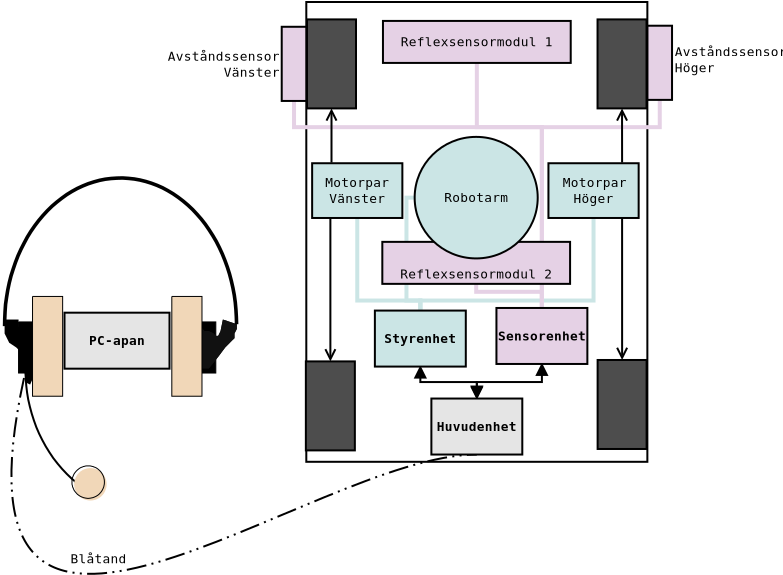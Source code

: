 <?xml version="1.0" encoding="UTF-8"?>
<dia:diagram xmlns:dia="http://www.lysator.liu.se/~alla/dia/">
  <dia:layer name="Background" visible="true" active="true">
    <dia:object type="Standard - Box" version="0" id="O0">
      <dia:attribute name="obj_pos">
        <dia:point val="22.275,2.704"/>
      </dia:attribute>
      <dia:attribute name="obj_bb">
        <dia:rectangle val="22.225,2.654;39.378,25.744"/>
      </dia:attribute>
      <dia:attribute name="elem_corner">
        <dia:point val="22.275,2.704"/>
      </dia:attribute>
      <dia:attribute name="elem_width">
        <dia:real val="17.053"/>
      </dia:attribute>
      <dia:attribute name="elem_height">
        <dia:real val="22.99"/>
      </dia:attribute>
      <dia:attribute name="show_background">
        <dia:boolean val="true"/>
      </dia:attribute>
    </dia:object>
    <dia:group>
      <dia:object type="Standard - ZigZagLine" version="1" id="O1">
        <dia:attribute name="obj_pos">
          <dia:point val="24.823,13.503"/>
        </dia:attribute>
        <dia:attribute name="obj_bb">
          <dia:rectangle val="24.723,13.403;28.077,18.233"/>
        </dia:attribute>
        <dia:attribute name="orth_points">
          <dia:point val="24.823,13.503"/>
          <dia:point val="24.823,17.631"/>
          <dia:point val="27.977,17.631"/>
          <dia:point val="27.977,18.133"/>
        </dia:attribute>
        <dia:attribute name="orth_orient">
          <dia:enum val="1"/>
          <dia:enum val="0"/>
          <dia:enum val="1"/>
        </dia:attribute>
        <dia:attribute name="autorouting">
          <dia:boolean val="false"/>
        </dia:attribute>
        <dia:attribute name="line_color">
          <dia:color val="#cbe5e5"/>
        </dia:attribute>
        <dia:attribute name="line_width">
          <dia:real val="0.2"/>
        </dia:attribute>
      </dia:object>
      <dia:object type="Standard - ZigZagLine" version="1" id="O2">
        <dia:attribute name="obj_pos">
          <dia:point val="27.693,12.487"/>
        </dia:attribute>
        <dia:attribute name="obj_bb">
          <dia:rectangle val="27.183,12.387;28.077,18.233"/>
        </dia:attribute>
        <dia:attribute name="orth_points">
          <dia:point val="27.693,12.487"/>
          <dia:point val="27.283,12.487"/>
          <dia:point val="27.283,17.631"/>
          <dia:point val="27.977,17.631"/>
          <dia:point val="27.977,18.133"/>
        </dia:attribute>
        <dia:attribute name="orth_orient">
          <dia:enum val="0"/>
          <dia:enum val="1"/>
          <dia:enum val="0"/>
          <dia:enum val="1"/>
        </dia:attribute>
        <dia:attribute name="autorouting">
          <dia:boolean val="false"/>
        </dia:attribute>
        <dia:attribute name="line_color">
          <dia:color val="#cbe5e5"/>
        </dia:attribute>
        <dia:attribute name="line_width">
          <dia:real val="0.2"/>
        </dia:attribute>
      </dia:object>
      <dia:object type="Standard - ZigZagLine" version="1" id="O3">
        <dia:attribute name="obj_pos">
          <dia:point val="36.637,13.503"/>
        </dia:attribute>
        <dia:attribute name="obj_bb">
          <dia:rectangle val="27.877,13.403;36.737,18.182"/>
        </dia:attribute>
        <dia:attribute name="orth_points">
          <dia:point val="36.637,13.503"/>
          <dia:point val="36.637,17.631"/>
          <dia:point val="27.977,17.631"/>
          <dia:point val="27.977,18.082"/>
        </dia:attribute>
        <dia:attribute name="orth_orient">
          <dia:enum val="1"/>
          <dia:enum val="0"/>
          <dia:enum val="1"/>
        </dia:attribute>
        <dia:attribute name="autorouting">
          <dia:boolean val="false"/>
        </dia:attribute>
        <dia:attribute name="line_color">
          <dia:color val="#cbe5e5"/>
        </dia:attribute>
        <dia:attribute name="line_width">
          <dia:real val="0.2"/>
        </dia:attribute>
      </dia:object>
    </dia:group>
    <dia:group>
      <dia:object type="Standard - ZigZagLine" version="1" id="O4">
        <dia:attribute name="obj_pos">
          <dia:point val="30.77,16.797"/>
        </dia:attribute>
        <dia:attribute name="obj_bb">
          <dia:rectangle val="30.67,16.697;34.155,18.102"/>
        </dia:attribute>
        <dia:attribute name="orth_points">
          <dia:point val="30.77,16.797"/>
          <dia:point val="30.77,17.195"/>
          <dia:point val="34.055,17.195"/>
          <dia:point val="34.055,18.002"/>
        </dia:attribute>
        <dia:attribute name="orth_orient">
          <dia:enum val="1"/>
          <dia:enum val="0"/>
          <dia:enum val="1"/>
        </dia:attribute>
        <dia:attribute name="autorouting">
          <dia:boolean val="false"/>
        </dia:attribute>
        <dia:attribute name="line_color">
          <dia:color val="#e5d1e5"/>
        </dia:attribute>
        <dia:attribute name="line_width">
          <dia:real val="0.2"/>
        </dia:attribute>
      </dia:object>
      <dia:object type="Standard - ZigZagLine" version="1" id="O5">
        <dia:attribute name="obj_pos">
          <dia:point val="30.802,5.75"/>
        </dia:attribute>
        <dia:attribute name="obj_bb">
          <dia:rectangle val="30.702,5.65;34.155,18.102"/>
        </dia:attribute>
        <dia:attribute name="orth_points">
          <dia:point val="30.802,5.75"/>
          <dia:point val="30.802,8.962"/>
          <dia:point val="34.055,8.962"/>
          <dia:point val="34.055,18.002"/>
        </dia:attribute>
        <dia:attribute name="orth_orient">
          <dia:enum val="1"/>
          <dia:enum val="0"/>
          <dia:enum val="1"/>
        </dia:attribute>
        <dia:attribute name="autorouting">
          <dia:boolean val="false"/>
        </dia:attribute>
        <dia:attribute name="line_color">
          <dia:color val="#e5d1e5"/>
        </dia:attribute>
        <dia:attribute name="line_width">
          <dia:real val="0.2"/>
        </dia:attribute>
      </dia:object>
      <dia:object type="Standard - ZigZagLine" version="1" id="O6">
        <dia:attribute name="obj_pos">
          <dia:point val="21.661,7.651"/>
        </dia:attribute>
        <dia:attribute name="obj_bb">
          <dia:rectangle val="21.561,7.551;34.155,18.102"/>
        </dia:attribute>
        <dia:attribute name="orth_points">
          <dia:point val="21.661,7.651"/>
          <dia:point val="21.661,8.962"/>
          <dia:point val="34.055,8.962"/>
          <dia:point val="34.055,18.002"/>
        </dia:attribute>
        <dia:attribute name="orth_orient">
          <dia:enum val="1"/>
          <dia:enum val="0"/>
          <dia:enum val="1"/>
        </dia:attribute>
        <dia:attribute name="autorouting">
          <dia:boolean val="false"/>
        </dia:attribute>
        <dia:attribute name="line_color">
          <dia:color val="#e5d1e5"/>
        </dia:attribute>
        <dia:attribute name="line_width">
          <dia:real val="0.2"/>
        </dia:attribute>
      </dia:object>
      <dia:object type="Standard - ZigZagLine" version="1" id="O7">
        <dia:attribute name="obj_pos">
          <dia:point val="39.948,7.598"/>
        </dia:attribute>
        <dia:attribute name="obj_bb">
          <dia:rectangle val="33.955,7.498;40.048,18.102"/>
        </dia:attribute>
        <dia:attribute name="orth_points">
          <dia:point val="39.948,7.598"/>
          <dia:point val="39.948,8.962"/>
          <dia:point val="34.055,8.962"/>
          <dia:point val="34.055,18.002"/>
        </dia:attribute>
        <dia:attribute name="orth_orient">
          <dia:enum val="1"/>
          <dia:enum val="0"/>
          <dia:enum val="1"/>
        </dia:attribute>
        <dia:attribute name="autorouting">
          <dia:boolean val="false"/>
        </dia:attribute>
        <dia:attribute name="line_color">
          <dia:color val="#e5d1e5"/>
        </dia:attribute>
        <dia:attribute name="line_width">
          <dia:real val="0.2"/>
        </dia:attribute>
      </dia:object>
    </dia:group>
    <dia:object type="Standard - Box" version="0" id="O8">
      <dia:attribute name="obj_pos">
        <dia:point val="22.31,3.574"/>
      </dia:attribute>
      <dia:attribute name="obj_bb">
        <dia:rectangle val="22.26,3.524;24.81,8.074"/>
      </dia:attribute>
      <dia:attribute name="elem_corner">
        <dia:point val="22.31,3.574"/>
      </dia:attribute>
      <dia:attribute name="elem_width">
        <dia:real val="2.45"/>
      </dia:attribute>
      <dia:attribute name="elem_height">
        <dia:real val="4.45"/>
      </dia:attribute>
      <dia:attribute name="inner_color">
        <dia:color val="#4d4d4d"/>
      </dia:attribute>
      <dia:attribute name="show_background">
        <dia:boolean val="true"/>
      </dia:attribute>
    </dia:object>
    <dia:object type="Standard - Box" version="0" id="O9">
      <dia:attribute name="obj_pos">
        <dia:point val="22.253,20.674"/>
      </dia:attribute>
      <dia:attribute name="obj_bb">
        <dia:rectangle val="22.203,20.624;24.753,25.174"/>
      </dia:attribute>
      <dia:attribute name="elem_corner">
        <dia:point val="22.253,20.674"/>
      </dia:attribute>
      <dia:attribute name="elem_width">
        <dia:real val="2.45"/>
      </dia:attribute>
      <dia:attribute name="elem_height">
        <dia:real val="4.45"/>
      </dia:attribute>
      <dia:attribute name="inner_color">
        <dia:color val="#4d4d4d"/>
      </dia:attribute>
      <dia:attribute name="show_background">
        <dia:boolean val="true"/>
      </dia:attribute>
    </dia:object>
    <dia:object type="Standard - Box" version="0" id="O10">
      <dia:attribute name="obj_pos">
        <dia:point val="36.837,3.574"/>
      </dia:attribute>
      <dia:attribute name="obj_bb">
        <dia:rectangle val="36.787,3.524;39.337,8.074"/>
      </dia:attribute>
      <dia:attribute name="elem_corner">
        <dia:point val="36.837,3.574"/>
      </dia:attribute>
      <dia:attribute name="elem_width">
        <dia:real val="2.45"/>
      </dia:attribute>
      <dia:attribute name="elem_height">
        <dia:real val="4.45"/>
      </dia:attribute>
      <dia:attribute name="inner_color">
        <dia:color val="#4d4d4d"/>
      </dia:attribute>
      <dia:attribute name="show_background">
        <dia:boolean val="true"/>
      </dia:attribute>
    </dia:object>
    <dia:object type="Standard - Box" version="0" id="O11">
      <dia:attribute name="obj_pos">
        <dia:point val="36.841,20.603"/>
      </dia:attribute>
      <dia:attribute name="obj_bb">
        <dia:rectangle val="36.791,20.553;39.341,25.103"/>
      </dia:attribute>
      <dia:attribute name="elem_corner">
        <dia:point val="36.841,20.603"/>
      </dia:attribute>
      <dia:attribute name="elem_width">
        <dia:real val="2.45"/>
      </dia:attribute>
      <dia:attribute name="elem_height">
        <dia:real val="4.45"/>
      </dia:attribute>
      <dia:attribute name="inner_color">
        <dia:color val="#4d4d4d"/>
      </dia:attribute>
      <dia:attribute name="show_background">
        <dia:boolean val="true"/>
      </dia:attribute>
    </dia:object>
    <dia:object type="Standard - ZigZagLine" version="1" id="O12">
      <dia:attribute name="obj_pos">
        <dia:point val="27.977,20.933"/>
      </dia:attribute>
      <dia:attribute name="obj_bb">
        <dia:rectangle val="27.646,20.871;31.133,22.542"/>
      </dia:attribute>
      <dia:attribute name="orth_points">
        <dia:point val="27.977,20.933"/>
        <dia:point val="27.977,21.706"/>
        <dia:point val="30.802,21.706"/>
        <dia:point val="30.802,22.48"/>
      </dia:attribute>
      <dia:attribute name="orth_orient">
        <dia:enum val="1"/>
        <dia:enum val="0"/>
        <dia:enum val="1"/>
      </dia:attribute>
      <dia:attribute name="autorouting">
        <dia:boolean val="true"/>
      </dia:attribute>
      <dia:attribute name="start_arrow">
        <dia:enum val="3"/>
      </dia:attribute>
      <dia:attribute name="start_arrow_length">
        <dia:real val="0.5"/>
      </dia:attribute>
      <dia:attribute name="start_arrow_width">
        <dia:real val="0.5"/>
      </dia:attribute>
      <dia:attribute name="end_arrow">
        <dia:enum val="3"/>
      </dia:attribute>
      <dia:attribute name="end_arrow_length">
        <dia:real val="0.5"/>
      </dia:attribute>
      <dia:attribute name="end_arrow_width">
        <dia:real val="0.5"/>
      </dia:attribute>
      <dia:connections>
        <dia:connection handle="0" to="O25" connection="6"/>
        <dia:connection handle="1" to="O35" connection="8"/>
      </dia:connections>
    </dia:object>
    <dia:object type="Standard - ZigZagLine" version="1" id="O13">
      <dia:attribute name="obj_pos">
        <dia:point val="34.055,20.802"/>
      </dia:attribute>
      <dia:attribute name="obj_bb">
        <dia:rectangle val="30.471,20.74;34.386,22.592"/>
      </dia:attribute>
      <dia:attribute name="orth_points">
        <dia:point val="34.055,20.802"/>
        <dia:point val="34.055,21.706"/>
        <dia:point val="30.802,21.706"/>
        <dia:point val="30.802,22.531"/>
      </dia:attribute>
      <dia:attribute name="orth_orient">
        <dia:enum val="1"/>
        <dia:enum val="0"/>
        <dia:enum val="1"/>
      </dia:attribute>
      <dia:attribute name="autorouting">
        <dia:boolean val="false"/>
      </dia:attribute>
      <dia:attribute name="start_arrow">
        <dia:enum val="3"/>
      </dia:attribute>
      <dia:attribute name="start_arrow_length">
        <dia:real val="0.5"/>
      </dia:attribute>
      <dia:attribute name="start_arrow_width">
        <dia:real val="0.5"/>
      </dia:attribute>
      <dia:attribute name="end_arrow">
        <dia:enum val="3"/>
      </dia:attribute>
      <dia:attribute name="end_arrow_length">
        <dia:real val="0.5"/>
      </dia:attribute>
      <dia:attribute name="end_arrow_width">
        <dia:real val="0.5"/>
      </dia:attribute>
      <dia:connections>
        <dia:connection handle="0" to="O37" connection="6"/>
        <dia:connection handle="1" to="O35" connection="1"/>
      </dia:connections>
    </dia:object>
    <dia:object type="Standard - Line" version="0" id="O14">
      <dia:attribute name="obj_pos">
        <dia:point val="38.065,10.735"/>
      </dia:attribute>
      <dia:attribute name="obj_bb">
        <dia:rectangle val="37.732,7.912;38.394,10.785"/>
      </dia:attribute>
      <dia:attribute name="conn_endpoints">
        <dia:point val="38.065,10.735"/>
        <dia:point val="38.062,8.024"/>
      </dia:attribute>
      <dia:attribute name="numcp">
        <dia:int val="1"/>
      </dia:attribute>
      <dia:attribute name="end_arrow">
        <dia:enum val="1"/>
      </dia:attribute>
      <dia:attribute name="end_arrow_length">
        <dia:real val="0.5"/>
      </dia:attribute>
      <dia:attribute name="end_arrow_width">
        <dia:real val="0.5"/>
      </dia:attribute>
      <dia:connections>
        <dia:connection handle="1" to="O10" connection="6"/>
      </dia:connections>
    </dia:object>
    <dia:object type="Standard - Line" version="0" id="O15">
      <dia:attribute name="obj_pos">
        <dia:point val="23.479,13.445"/>
      </dia:attribute>
      <dia:attribute name="obj_bb">
        <dia:rectangle val="23.148,13.395;23.809,20.786"/>
      </dia:attribute>
      <dia:attribute name="conn_endpoints">
        <dia:point val="23.479,13.445"/>
        <dia:point val="23.479,20.674"/>
      </dia:attribute>
      <dia:attribute name="numcp">
        <dia:int val="1"/>
      </dia:attribute>
      <dia:attribute name="end_arrow">
        <dia:enum val="1"/>
      </dia:attribute>
      <dia:attribute name="end_arrow_length">
        <dia:real val="0.5"/>
      </dia:attribute>
      <dia:attribute name="end_arrow_width">
        <dia:real val="0.5"/>
      </dia:attribute>
      <dia:connections>
        <dia:connection handle="1" to="O9" connection="1"/>
      </dia:connections>
    </dia:object>
    <dia:object type="Standard - Line" version="0" id="O16">
      <dia:attribute name="obj_pos">
        <dia:point val="38.065,12.703"/>
      </dia:attribute>
      <dia:attribute name="obj_bb">
        <dia:rectangle val="37.735,12.653;38.397,20.715"/>
      </dia:attribute>
      <dia:attribute name="conn_endpoints">
        <dia:point val="38.065,12.703"/>
        <dia:point val="38.066,20.603"/>
      </dia:attribute>
      <dia:attribute name="numcp">
        <dia:int val="1"/>
      </dia:attribute>
      <dia:attribute name="end_arrow">
        <dia:enum val="1"/>
      </dia:attribute>
      <dia:attribute name="end_arrow_length">
        <dia:real val="0.5"/>
      </dia:attribute>
      <dia:attribute name="end_arrow_width">
        <dia:real val="0.5"/>
      </dia:attribute>
      <dia:connections>
        <dia:connection handle="1" to="O11" connection="1"/>
      </dia:connections>
    </dia:object>
    <dia:group>
      <dia:object type="Standard - Box" version="0" id="O17">
        <dia:attribute name="obj_pos">
          <dia:point val="34.382,10.766"/>
        </dia:attribute>
        <dia:attribute name="obj_bb">
          <dia:rectangle val="34.332,10.716;38.943,13.553"/>
        </dia:attribute>
        <dia:attribute name="elem_corner">
          <dia:point val="34.382,10.766"/>
        </dia:attribute>
        <dia:attribute name="elem_width">
          <dia:real val="4.511"/>
        </dia:attribute>
        <dia:attribute name="elem_height">
          <dia:real val="2.737"/>
        </dia:attribute>
        <dia:attribute name="border_width">
          <dia:real val="0.1"/>
        </dia:attribute>
        <dia:attribute name="inner_color">
          <dia:color val="#cbe5e5"/>
        </dia:attribute>
        <dia:attribute name="show_background">
          <dia:boolean val="true"/>
        </dia:attribute>
      </dia:object>
      <dia:object type="Standard - Text" version="1" id="O18">
        <dia:attribute name="obj_pos">
          <dia:point val="36.637,12.134"/>
        </dia:attribute>
        <dia:attribute name="obj_bb">
          <dia:rectangle val="35.097,11.361;38.177,12.908"/>
        </dia:attribute>
        <dia:attribute name="text">
          <dia:composite type="text">
            <dia:attribute name="string">
              <dia:string>#Motorpar
Höger#</dia:string>
            </dia:attribute>
            <dia:attribute name="font">
              <dia:font family="monospace" style="0" name="Courier"/>
            </dia:attribute>
            <dia:attribute name="height">
              <dia:real val="0.8"/>
            </dia:attribute>
            <dia:attribute name="pos">
              <dia:point val="36.637,11.956"/>
            </dia:attribute>
            <dia:attribute name="color">
              <dia:color val="#000000"/>
            </dia:attribute>
            <dia:attribute name="alignment">
              <dia:enum val="1"/>
            </dia:attribute>
          </dia:composite>
        </dia:attribute>
        <dia:attribute name="valign">
          <dia:enum val="2"/>
        </dia:attribute>
        <dia:connections>
          <dia:connection handle="0" to="O17" connection="8"/>
        </dia:connections>
      </dia:object>
    </dia:group>
    <dia:group>
      <dia:object type="Standard - Box" version="0" id="O19">
        <dia:attribute name="obj_pos">
          <dia:point val="22.567,10.766"/>
        </dia:attribute>
        <dia:attribute name="obj_bb">
          <dia:rectangle val="22.517,10.716;27.128,13.553"/>
        </dia:attribute>
        <dia:attribute name="elem_corner">
          <dia:point val="22.567,10.766"/>
        </dia:attribute>
        <dia:attribute name="elem_width">
          <dia:real val="4.511"/>
        </dia:attribute>
        <dia:attribute name="elem_height">
          <dia:real val="2.737"/>
        </dia:attribute>
        <dia:attribute name="border_width">
          <dia:real val="0.1"/>
        </dia:attribute>
        <dia:attribute name="inner_color">
          <dia:color val="#cbe5e5"/>
        </dia:attribute>
        <dia:attribute name="show_background">
          <dia:boolean val="true"/>
        </dia:attribute>
      </dia:object>
      <dia:object type="Standard - Text" version="1" id="O20">
        <dia:attribute name="obj_pos">
          <dia:point val="24.823,12.134"/>
        </dia:attribute>
        <dia:attribute name="obj_bb">
          <dia:rectangle val="23.283,11.361;26.363,12.908"/>
        </dia:attribute>
        <dia:attribute name="text">
          <dia:composite type="text">
            <dia:attribute name="string">
              <dia:string>#Motorpar
Vänster#</dia:string>
            </dia:attribute>
            <dia:attribute name="font">
              <dia:font family="monospace" style="0" name="Courier"/>
            </dia:attribute>
            <dia:attribute name="height">
              <dia:real val="0.8"/>
            </dia:attribute>
            <dia:attribute name="pos">
              <dia:point val="24.823,11.956"/>
            </dia:attribute>
            <dia:attribute name="color">
              <dia:color val="#000000"/>
            </dia:attribute>
            <dia:attribute name="alignment">
              <dia:enum val="1"/>
            </dia:attribute>
          </dia:composite>
        </dia:attribute>
        <dia:attribute name="valign">
          <dia:enum val="2"/>
        </dia:attribute>
        <dia:connections>
          <dia:connection handle="0" to="O19" connection="8"/>
        </dia:connections>
      </dia:object>
    </dia:group>
    <dia:group>
      <dia:object type="Standard - Box" version="0" id="O21">
        <dia:attribute name="obj_pos">
          <dia:point val="26.108,3.65"/>
        </dia:attribute>
        <dia:attribute name="obj_bb">
          <dia:rectangle val="26.058,3.6;35.546,5.8"/>
        </dia:attribute>
        <dia:attribute name="elem_corner">
          <dia:point val="26.108,3.65"/>
        </dia:attribute>
        <dia:attribute name="elem_width">
          <dia:real val="9.388"/>
        </dia:attribute>
        <dia:attribute name="elem_height">
          <dia:real val="2.1"/>
        </dia:attribute>
        <dia:attribute name="border_width">
          <dia:real val="0.1"/>
        </dia:attribute>
        <dia:attribute name="inner_color">
          <dia:color val="#e5d1e5"/>
        </dia:attribute>
        <dia:attribute name="show_background">
          <dia:boolean val="true"/>
        </dia:attribute>
      </dia:object>
      <dia:object type="Standard - Text" version="1" id="O22">
        <dia:attribute name="obj_pos">
          <dia:point val="30.802,4.7"/>
        </dia:attribute>
        <dia:attribute name="obj_bb">
          <dia:rectangle val="27.144,4.326;34.459,5.074"/>
        </dia:attribute>
        <dia:attribute name="text">
          <dia:composite type="text">
            <dia:attribute name="string">
              <dia:string>#Reflexsensormodul 1#</dia:string>
            </dia:attribute>
            <dia:attribute name="font">
              <dia:font family="monospace" style="0" name="Courier"/>
            </dia:attribute>
            <dia:attribute name="height">
              <dia:real val="0.8"/>
            </dia:attribute>
            <dia:attribute name="pos">
              <dia:point val="30.802,4.921"/>
            </dia:attribute>
            <dia:attribute name="color">
              <dia:color val="#000000"/>
            </dia:attribute>
            <dia:attribute name="alignment">
              <dia:enum val="1"/>
            </dia:attribute>
          </dia:composite>
        </dia:attribute>
        <dia:attribute name="valign">
          <dia:enum val="2"/>
        </dia:attribute>
        <dia:connections>
          <dia:connection handle="0" to="O21" connection="8"/>
        </dia:connections>
      </dia:object>
    </dia:group>
    <dia:group>
      <dia:object type="Standard - Box" version="0" id="O23">
        <dia:attribute name="obj_pos">
          <dia:point val="39.333,3.89"/>
        </dia:attribute>
        <dia:attribute name="obj_bb">
          <dia:rectangle val="39.283,3.84;40.613,7.648"/>
        </dia:attribute>
        <dia:attribute name="elem_corner">
          <dia:point val="39.333,3.89"/>
        </dia:attribute>
        <dia:attribute name="elem_width">
          <dia:real val="1.229"/>
        </dia:attribute>
        <dia:attribute name="elem_height">
          <dia:real val="3.708"/>
        </dia:attribute>
        <dia:attribute name="border_width">
          <dia:real val="0.1"/>
        </dia:attribute>
        <dia:attribute name="inner_color">
          <dia:color val="#e5d1e5"/>
        </dia:attribute>
        <dia:attribute name="show_background">
          <dia:boolean val="true"/>
        </dia:attribute>
      </dia:object>
      <dia:object type="Standard - Text" version="1" id="O24">
        <dia:attribute name="obj_pos">
          <dia:point val="40.701,5.417"/>
        </dia:attribute>
        <dia:attribute name="obj_bb">
          <dia:rectangle val="40.701,4.822;46.091,6.37"/>
        </dia:attribute>
        <dia:attribute name="text">
          <dia:composite type="text">
            <dia:attribute name="string">
              <dia:string>#Avståndssensor
Höger#</dia:string>
            </dia:attribute>
            <dia:attribute name="font">
              <dia:font family="monospace" style="0" name="Courier"/>
            </dia:attribute>
            <dia:attribute name="height">
              <dia:real val="0.8"/>
            </dia:attribute>
            <dia:attribute name="pos">
              <dia:point val="40.701,5.417"/>
            </dia:attribute>
            <dia:attribute name="color">
              <dia:color val="#000000"/>
            </dia:attribute>
            <dia:attribute name="alignment">
              <dia:enum val="0"/>
            </dia:attribute>
          </dia:composite>
        </dia:attribute>
        <dia:attribute name="valign">
          <dia:enum val="3"/>
        </dia:attribute>
      </dia:object>
    </dia:group>
    <dia:group>
      <dia:object type="Standard - Box" version="0" id="O25">
        <dia:attribute name="obj_pos">
          <dia:point val="25.704,18.133"/>
        </dia:attribute>
        <dia:attribute name="obj_bb">
          <dia:rectangle val="25.654,18.082;30.3,20.983"/>
        </dia:attribute>
        <dia:attribute name="elem_corner">
          <dia:point val="25.704,18.133"/>
        </dia:attribute>
        <dia:attribute name="elem_width">
          <dia:real val="4.546"/>
        </dia:attribute>
        <dia:attribute name="elem_height">
          <dia:real val="2.8"/>
        </dia:attribute>
        <dia:attribute name="border_width">
          <dia:real val="0.1"/>
        </dia:attribute>
        <dia:attribute name="inner_color">
          <dia:color val="#cbe5e5"/>
        </dia:attribute>
        <dia:attribute name="show_background">
          <dia:boolean val="true"/>
        </dia:attribute>
      </dia:object>
      <dia:object type="Standard - Text" version="1" id="O26">
        <dia:attribute name="obj_pos">
          <dia:point val="27.977,19.532"/>
        </dia:attribute>
        <dia:attribute name="obj_bb">
          <dia:rectangle val="26.244,19.159;29.709,19.906"/>
        </dia:attribute>
        <dia:attribute name="text">
          <dia:composite type="text">
            <dia:attribute name="string">
              <dia:string>#Styrenhet#</dia:string>
            </dia:attribute>
            <dia:attribute name="font">
              <dia:font family="monospace" style="80" name="Courier-Bold"/>
            </dia:attribute>
            <dia:attribute name="height">
              <dia:real val="0.8"/>
            </dia:attribute>
            <dia:attribute name="pos">
              <dia:point val="27.977,19.754"/>
            </dia:attribute>
            <dia:attribute name="color">
              <dia:color val="#000000"/>
            </dia:attribute>
            <dia:attribute name="alignment">
              <dia:enum val="1"/>
            </dia:attribute>
          </dia:composite>
        </dia:attribute>
        <dia:attribute name="valign">
          <dia:enum val="2"/>
        </dia:attribute>
        <dia:connections>
          <dia:connection handle="0" to="O25" connection="8"/>
        </dia:connections>
      </dia:object>
    </dia:group>
    <dia:object type="Standard - Box" version="0" id="O27">
      <dia:attribute name="obj_pos">
        <dia:point val="10.185,18.238"/>
      </dia:attribute>
      <dia:attribute name="obj_bb">
        <dia:rectangle val="10.135,18.188;15.485,21.088"/>
      </dia:attribute>
      <dia:attribute name="elem_corner">
        <dia:point val="10.185,18.238"/>
      </dia:attribute>
      <dia:attribute name="elem_width">
        <dia:real val="5.25"/>
      </dia:attribute>
      <dia:attribute name="elem_height">
        <dia:real val="2.8"/>
      </dia:attribute>
      <dia:attribute name="inner_color">
        <dia:color val="#e5e5e5"/>
      </dia:attribute>
      <dia:attribute name="show_background">
        <dia:boolean val="true"/>
      </dia:attribute>
    </dia:object>
    <dia:object type="Standard - Text" version="1" id="O28">
      <dia:attribute name="obj_pos">
        <dia:point val="12.81,19.638"/>
      </dia:attribute>
      <dia:attribute name="obj_bb">
        <dia:rectangle val="11.463,19.264;14.158,20.011"/>
      </dia:attribute>
      <dia:attribute name="text">
        <dia:composite type="text">
          <dia:attribute name="string">
            <dia:string>#PC-apan#</dia:string>
          </dia:attribute>
          <dia:attribute name="font">
            <dia:font family="monospace" style="80" name="Courier-Bold"/>
          </dia:attribute>
          <dia:attribute name="height">
            <dia:real val="0.8"/>
          </dia:attribute>
          <dia:attribute name="pos">
            <dia:point val="12.81,19.859"/>
          </dia:attribute>
          <dia:attribute name="color">
            <dia:color val="#000000"/>
          </dia:attribute>
          <dia:attribute name="alignment">
            <dia:enum val="1"/>
          </dia:attribute>
        </dia:composite>
      </dia:attribute>
      <dia:attribute name="valign">
        <dia:enum val="2"/>
      </dia:attribute>
      <dia:connections>
        <dia:connection handle="0" to="O27" connection="8"/>
      </dia:connections>
    </dia:object>
    <dia:object type="Standard - Line" version="0" id="O29">
      <dia:attribute name="obj_pos">
        <dia:point val="23.535,10.733"/>
      </dia:attribute>
      <dia:attribute name="obj_bb">
        <dia:rectangle val="23.204,7.912;23.866,10.783"/>
      </dia:attribute>
      <dia:attribute name="conn_endpoints">
        <dia:point val="23.535,10.733"/>
        <dia:point val="23.535,8.024"/>
      </dia:attribute>
      <dia:attribute name="numcp">
        <dia:int val="1"/>
      </dia:attribute>
      <dia:attribute name="end_arrow">
        <dia:enum val="1"/>
      </dia:attribute>
      <dia:attribute name="end_arrow_length">
        <dia:real val="0.5"/>
      </dia:attribute>
      <dia:attribute name="end_arrow_width">
        <dia:real val="0.5"/>
      </dia:attribute>
      <dia:connections>
        <dia:connection handle="1" to="O8" connection="6"/>
      </dia:connections>
    </dia:object>
    <dia:object type="Cisco - Headphones" version="1" id="O30">
      <dia:attribute name="obj_pos">
        <dia:point val="7.19,11.503"/>
      </dia:attribute>
      <dia:attribute name="obj_bb">
        <dia:rectangle val="7.1,11.413;18.879,27.663"/>
      </dia:attribute>
      <dia:attribute name="meta">
        <dia:composite type="dict"/>
      </dia:attribute>
      <dia:attribute name="elem_corner">
        <dia:point val="7.19,11.503"/>
      </dia:attribute>
      <dia:attribute name="elem_width">
        <dia:real val="11.613"/>
      </dia:attribute>
      <dia:attribute name="elem_height">
        <dia:real val="16.126"/>
      </dia:attribute>
      <dia:attribute name="line_width">
        <dia:real val="0.1"/>
      </dia:attribute>
      <dia:attribute name="line_colour">
        <dia:color val="#000000"/>
      </dia:attribute>
      <dia:attribute name="fill_colour">
        <dia:color val="#e5e5e5"/>
      </dia:attribute>
      <dia:attribute name="show_background">
        <dia:boolean val="true"/>
      </dia:attribute>
      <dia:attribute name="line_style">
        <dia:enum val="0"/>
        <dia:real val="1"/>
      </dia:attribute>
      <dia:attribute name="flip_horizontal">
        <dia:boolean val="false"/>
      </dia:attribute>
      <dia:attribute name="flip_vertical">
        <dia:boolean val="false"/>
      </dia:attribute>
      <dia:attribute name="subscale">
        <dia:real val="1"/>
      </dia:attribute>
    </dia:object>
    <dia:object type="Standard - BezierLine" version="0" id="O31">
      <dia:attribute name="obj_pos">
        <dia:point val="8.161,21.504"/>
      </dia:attribute>
      <dia:attribute name="obj_bb">
        <dia:rectangle val="7.481,21.444;30.852,31.348"/>
      </dia:attribute>
      <dia:attribute name="bez_points">
        <dia:point val="8.161,21.504"/>
        <dia:point val="3.887,41.029"/>
        <dia:point val="22.465,25.331"/>
        <dia:point val="30.802,25.331"/>
      </dia:attribute>
      <dia:attribute name="corner_types">
        <dia:enum val="0"/>
        <dia:enum val="0"/>
      </dia:attribute>
      <dia:attribute name="line_style">
        <dia:enum val="3"/>
      </dia:attribute>
      <dia:connections>
        <dia:connection handle="3" to="O35" connection="6"/>
      </dia:connections>
    </dia:object>
    <dia:object type="Standard - Text" version="1" id="O32">
      <dia:attribute name="obj_pos">
        <dia:point val="10.485,30.768"/>
      </dia:attribute>
      <dia:attribute name="obj_bb">
        <dia:rectangle val="10.485,30.173;13.18,30.921"/>
      </dia:attribute>
      <dia:attribute name="text">
        <dia:composite type="text">
          <dia:attribute name="string">
            <dia:string>#Blåtand#</dia:string>
          </dia:attribute>
          <dia:attribute name="font">
            <dia:font family="monospace" style="0" name="Courier"/>
          </dia:attribute>
          <dia:attribute name="height">
            <dia:real val="0.8"/>
          </dia:attribute>
          <dia:attribute name="pos">
            <dia:point val="10.485,30.768"/>
          </dia:attribute>
          <dia:attribute name="color">
            <dia:color val="#000000"/>
          </dia:attribute>
          <dia:attribute name="alignment">
            <dia:enum val="0"/>
          </dia:attribute>
        </dia:composite>
      </dia:attribute>
      <dia:attribute name="valign">
        <dia:enum val="3"/>
      </dia:attribute>
    </dia:object>
    <dia:group>
      <dia:object type="Standard - Box" version="0" id="O33">
        <dia:attribute name="obj_pos">
          <dia:point val="26.076,14.697"/>
        </dia:attribute>
        <dia:attribute name="obj_bb">
          <dia:rectangle val="26.026,14.647;35.514,16.847"/>
        </dia:attribute>
        <dia:attribute name="elem_corner">
          <dia:point val="26.076,14.697"/>
        </dia:attribute>
        <dia:attribute name="elem_width">
          <dia:real val="9.388"/>
        </dia:attribute>
        <dia:attribute name="elem_height">
          <dia:real val="2.1"/>
        </dia:attribute>
        <dia:attribute name="border_width">
          <dia:real val="0.1"/>
        </dia:attribute>
        <dia:attribute name="inner_color">
          <dia:color val="#e5d1e5"/>
        </dia:attribute>
        <dia:attribute name="show_background">
          <dia:boolean val="true"/>
        </dia:attribute>
      </dia:object>
      <dia:object type="Standard - Text" version="1" id="O34">
        <dia:attribute name="obj_pos">
          <dia:point val="30.77,16.311"/>
        </dia:attribute>
        <dia:attribute name="obj_bb">
          <dia:rectangle val="27.112,15.937;34.427,16.685"/>
        </dia:attribute>
        <dia:attribute name="text">
          <dia:composite type="text">
            <dia:attribute name="string">
              <dia:string>#Reflexsensormodul 2#</dia:string>
            </dia:attribute>
            <dia:attribute name="font">
              <dia:font family="monospace" style="0" name="Courier"/>
            </dia:attribute>
            <dia:attribute name="height">
              <dia:real val="0.8"/>
            </dia:attribute>
            <dia:attribute name="pos">
              <dia:point val="30.77,16.532"/>
            </dia:attribute>
            <dia:attribute name="color">
              <dia:color val="#000000"/>
            </dia:attribute>
            <dia:attribute name="alignment">
              <dia:enum val="1"/>
            </dia:attribute>
          </dia:composite>
        </dia:attribute>
        <dia:attribute name="valign">
          <dia:enum val="2"/>
        </dia:attribute>
      </dia:object>
    </dia:group>
    <dia:group>
      <dia:object type="Standard - Box" version="0" id="O35">
        <dia:attribute name="obj_pos">
          <dia:point val="28.529,22.531"/>
        </dia:attribute>
        <dia:attribute name="obj_bb">
          <dia:rectangle val="28.479,22.481;33.125,25.381"/>
        </dia:attribute>
        <dia:attribute name="elem_corner">
          <dia:point val="28.529,22.531"/>
        </dia:attribute>
        <dia:attribute name="elem_width">
          <dia:real val="4.546"/>
        </dia:attribute>
        <dia:attribute name="elem_height">
          <dia:real val="2.8"/>
        </dia:attribute>
        <dia:attribute name="border_width">
          <dia:real val="0.1"/>
        </dia:attribute>
        <dia:attribute name="inner_color">
          <dia:color val="#e5e5e5"/>
        </dia:attribute>
        <dia:attribute name="show_background">
          <dia:boolean val="true"/>
        </dia:attribute>
      </dia:object>
      <dia:object type="Standard - Text" version="1" id="O36">
        <dia:attribute name="obj_pos">
          <dia:point val="30.802,23.931"/>
        </dia:attribute>
        <dia:attribute name="obj_bb">
          <dia:rectangle val="28.877,23.557;32.727,24.304"/>
        </dia:attribute>
        <dia:attribute name="text">
          <dia:composite type="text">
            <dia:attribute name="string">
              <dia:string>#Huvudenhet#</dia:string>
            </dia:attribute>
            <dia:attribute name="font">
              <dia:font family="monospace" style="80" name="Courier-Bold"/>
            </dia:attribute>
            <dia:attribute name="height">
              <dia:real val="0.8"/>
            </dia:attribute>
            <dia:attribute name="pos">
              <dia:point val="30.802,24.152"/>
            </dia:attribute>
            <dia:attribute name="color">
              <dia:color val="#000000"/>
            </dia:attribute>
            <dia:attribute name="alignment">
              <dia:enum val="1"/>
            </dia:attribute>
          </dia:composite>
        </dia:attribute>
        <dia:attribute name="valign">
          <dia:enum val="2"/>
        </dia:attribute>
        <dia:connections>
          <dia:connection handle="0" to="O35" connection="8"/>
        </dia:connections>
      </dia:object>
    </dia:group>
    <dia:group>
      <dia:object type="Standard - Box" version="0" id="O37">
        <dia:attribute name="obj_pos">
          <dia:point val="31.782,18.002"/>
        </dia:attribute>
        <dia:attribute name="obj_bb">
          <dia:rectangle val="31.732,17.952;36.378,20.852"/>
        </dia:attribute>
        <dia:attribute name="elem_corner">
          <dia:point val="31.782,18.002"/>
        </dia:attribute>
        <dia:attribute name="elem_width">
          <dia:real val="4.546"/>
        </dia:attribute>
        <dia:attribute name="elem_height">
          <dia:real val="2.8"/>
        </dia:attribute>
        <dia:attribute name="border_width">
          <dia:real val="0.1"/>
        </dia:attribute>
        <dia:attribute name="inner_color">
          <dia:color val="#e5d1e5"/>
        </dia:attribute>
        <dia:attribute name="show_background">
          <dia:boolean val="true"/>
        </dia:attribute>
      </dia:object>
      <dia:object type="Standard - Text" version="1" id="O38">
        <dia:attribute name="obj_pos">
          <dia:point val="34.055,19.402"/>
        </dia:attribute>
        <dia:attribute name="obj_bb">
          <dia:rectangle val="31.937,19.028;36.172,19.776"/>
        </dia:attribute>
        <dia:attribute name="text">
          <dia:composite type="text">
            <dia:attribute name="string">
              <dia:string>#Sensorenhet#</dia:string>
            </dia:attribute>
            <dia:attribute name="font">
              <dia:font family="monospace" style="80" name="Courier-Bold"/>
            </dia:attribute>
            <dia:attribute name="height">
              <dia:real val="0.8"/>
            </dia:attribute>
            <dia:attribute name="pos">
              <dia:point val="34.055,19.623"/>
            </dia:attribute>
            <dia:attribute name="color">
              <dia:color val="#000000"/>
            </dia:attribute>
            <dia:attribute name="alignment">
              <dia:enum val="1"/>
            </dia:attribute>
          </dia:composite>
        </dia:attribute>
        <dia:attribute name="valign">
          <dia:enum val="2"/>
        </dia:attribute>
        <dia:connections>
          <dia:connection handle="0" to="O37" connection="8"/>
        </dia:connections>
      </dia:object>
    </dia:group>
    <dia:group>
      <dia:object type="Standard - Ellipse" version="0" id="O39">
        <dia:attribute name="obj_pos">
          <dia:point val="27.693,9.448"/>
        </dia:attribute>
        <dia:attribute name="obj_bb">
          <dia:rectangle val="27.643,9.398;33.896,15.576"/>
        </dia:attribute>
        <dia:attribute name="elem_corner">
          <dia:point val="27.693,9.448"/>
        </dia:attribute>
        <dia:attribute name="elem_width">
          <dia:real val="6.153"/>
        </dia:attribute>
        <dia:attribute name="elem_height">
          <dia:real val="6.077"/>
        </dia:attribute>
        <dia:attribute name="border_width">
          <dia:real val="0.1"/>
        </dia:attribute>
        <dia:attribute name="inner_color">
          <dia:color val="#cbe5e5"/>
        </dia:attribute>
      </dia:object>
      <dia:object type="Standard - Text" version="1" id="O40">
        <dia:attribute name="obj_pos">
          <dia:point val="30.77,12.487"/>
        </dia:attribute>
        <dia:attribute name="obj_bb">
          <dia:rectangle val="29.23,12.113;32.31,12.861"/>
        </dia:attribute>
        <dia:attribute name="text">
          <dia:composite type="text">
            <dia:attribute name="string">
              <dia:string>#Robotarm#</dia:string>
            </dia:attribute>
            <dia:attribute name="font">
              <dia:font family="monospace" style="0" name="Courier"/>
            </dia:attribute>
            <dia:attribute name="height">
              <dia:real val="0.8"/>
            </dia:attribute>
            <dia:attribute name="pos">
              <dia:point val="30.77,12.708"/>
            </dia:attribute>
            <dia:attribute name="color">
              <dia:color val="#000000"/>
            </dia:attribute>
            <dia:attribute name="alignment">
              <dia:enum val="1"/>
            </dia:attribute>
          </dia:composite>
        </dia:attribute>
        <dia:attribute name="valign">
          <dia:enum val="2"/>
        </dia:attribute>
        <dia:connections>
          <dia:connection handle="0" to="O39" connection="8"/>
        </dia:connections>
      </dia:object>
    </dia:group>
    <dia:group>
      <dia:object type="Standard - Box" version="0" id="O41">
        <dia:attribute name="obj_pos">
          <dia:point val="21.046,3.943"/>
        </dia:attribute>
        <dia:attribute name="obj_bb">
          <dia:rectangle val="20.996,3.893;22.326,7.701"/>
        </dia:attribute>
        <dia:attribute name="elem_corner">
          <dia:point val="21.046,3.943"/>
        </dia:attribute>
        <dia:attribute name="elem_width">
          <dia:real val="1.229"/>
        </dia:attribute>
        <dia:attribute name="elem_height">
          <dia:real val="3.708"/>
        </dia:attribute>
        <dia:attribute name="border_width">
          <dia:real val="0.1"/>
        </dia:attribute>
        <dia:attribute name="inner_color">
          <dia:color val="#e5d1e5"/>
        </dia:attribute>
        <dia:attribute name="show_background">
          <dia:boolean val="true"/>
        </dia:attribute>
      </dia:object>
      <dia:object type="Standard - Text" version="1" id="O42">
        <dia:attribute name="obj_pos">
          <dia:point val="20.949,5.635"/>
        </dia:attribute>
        <dia:attribute name="obj_bb">
          <dia:rectangle val="15.559,5.04;20.949,6.587"/>
        </dia:attribute>
        <dia:attribute name="text">
          <dia:composite type="text">
            <dia:attribute name="string">
              <dia:string>#Avståndssensor
Vänster#</dia:string>
            </dia:attribute>
            <dia:attribute name="font">
              <dia:font family="monospace" style="0" name="Courier"/>
            </dia:attribute>
            <dia:attribute name="height">
              <dia:real val="0.8"/>
            </dia:attribute>
            <dia:attribute name="pos">
              <dia:point val="20.949,5.635"/>
            </dia:attribute>
            <dia:attribute name="color">
              <dia:color val="#000000"/>
            </dia:attribute>
            <dia:attribute name="alignment">
              <dia:enum val="2"/>
            </dia:attribute>
          </dia:composite>
        </dia:attribute>
        <dia:attribute name="valign">
          <dia:enum val="3"/>
        </dia:attribute>
      </dia:object>
    </dia:group>
  </dia:layer>
</dia:diagram>
